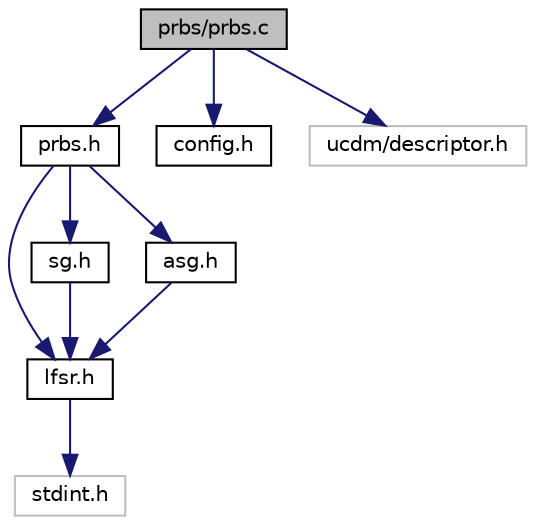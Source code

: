 digraph "prbs/prbs.c"
{
 // INTERACTIVE_SVG=YES
 // LATEX_PDF_SIZE
  bgcolor="transparent";
  edge [fontname="Helvetica",fontsize="10",labelfontname="Helvetica",labelfontsize="10"];
  node [fontname="Helvetica",fontsize="10",shape=record];
  Node1 [label="prbs/prbs.c",height=0.2,width=0.4,color="black", fillcolor="grey75", style="filled", fontcolor="black",tooltip="PRBS library descriptor."];
  Node1 -> Node2 [color="midnightblue",fontsize="10",style="solid",fontname="Helvetica"];
  Node2 [label="prbs.h",height=0.2,width=0.4,color="black",URL="$prbs_8h.html",tooltip="Interface and usage of prbs generators."];
  Node2 -> Node3 [color="midnightblue",fontsize="10",style="solid",fontname="Helvetica"];
  Node3 [label="lfsr.h",height=0.2,width=0.4,color="black",URL="$lfsr_8h.html",tooltip="Interface and usage of the lfsr prbs generator."];
  Node3 -> Node4 [color="midnightblue",fontsize="10",style="solid",fontname="Helvetica"];
  Node4 [label="stdint.h",height=0.2,width=0.4,color="grey75",tooltip=" "];
  Node2 -> Node5 [color="midnightblue",fontsize="10",style="solid",fontname="Helvetica"];
  Node5 [label="sg.h",height=0.2,width=0.4,color="black",URL="$sg_8h.html",tooltip="Interface and usage of the shrinking prbs generator."];
  Node5 -> Node3 [color="midnightblue",fontsize="10",style="solid",fontname="Helvetica"];
  Node2 -> Node6 [color="midnightblue",fontsize="10",style="solid",fontname="Helvetica"];
  Node6 [label="asg.h",height=0.2,width=0.4,color="black",URL="$asg_8h.html",tooltip="Interface and usage of the alternating step prbs generator."];
  Node6 -> Node3 [color="midnightblue",fontsize="10",style="solid",fontname="Helvetica"];
  Node1 -> Node7 [color="midnightblue",fontsize="10",style="solid",fontname="Helvetica"];
  Node7 [label="config.h",height=0.2,width=0.4,color="black",URL="$config_8h_source.html",tooltip=" "];
  Node1 -> Node8 [color="midnightblue",fontsize="10",style="solid",fontname="Helvetica"];
  Node8 [label="ucdm/descriptor.h",height=0.2,width=0.4,color="grey75",tooltip=" "];
}
